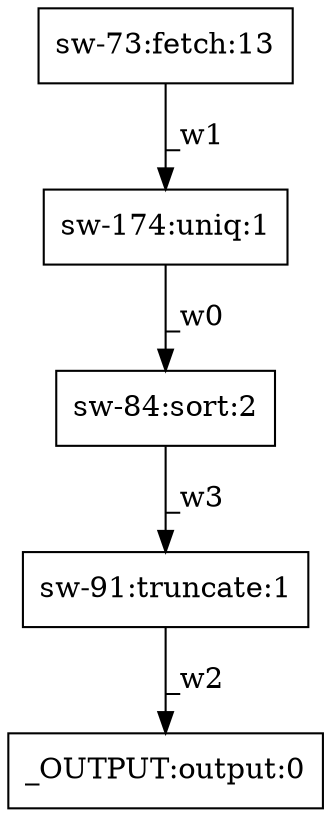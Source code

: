 digraph test1 { node [shape=box] "_OUTPUT" [label="_OUTPUT:output:0"];"sw-73" [label="sw-73:fetch:13"];"sw-84" [label="sw-84:sort:2"];"sw-91" [label="sw-91:truncate:1"];"sw-174" [label="sw-174:uniq:1"];"sw-174" -> "sw-84" [label="_w0"];"sw-73" -> "sw-174" [label="_w1"];"sw-91" -> "_OUTPUT" [label="_w2"];"sw-84" -> "sw-91" [label="_w3"];}